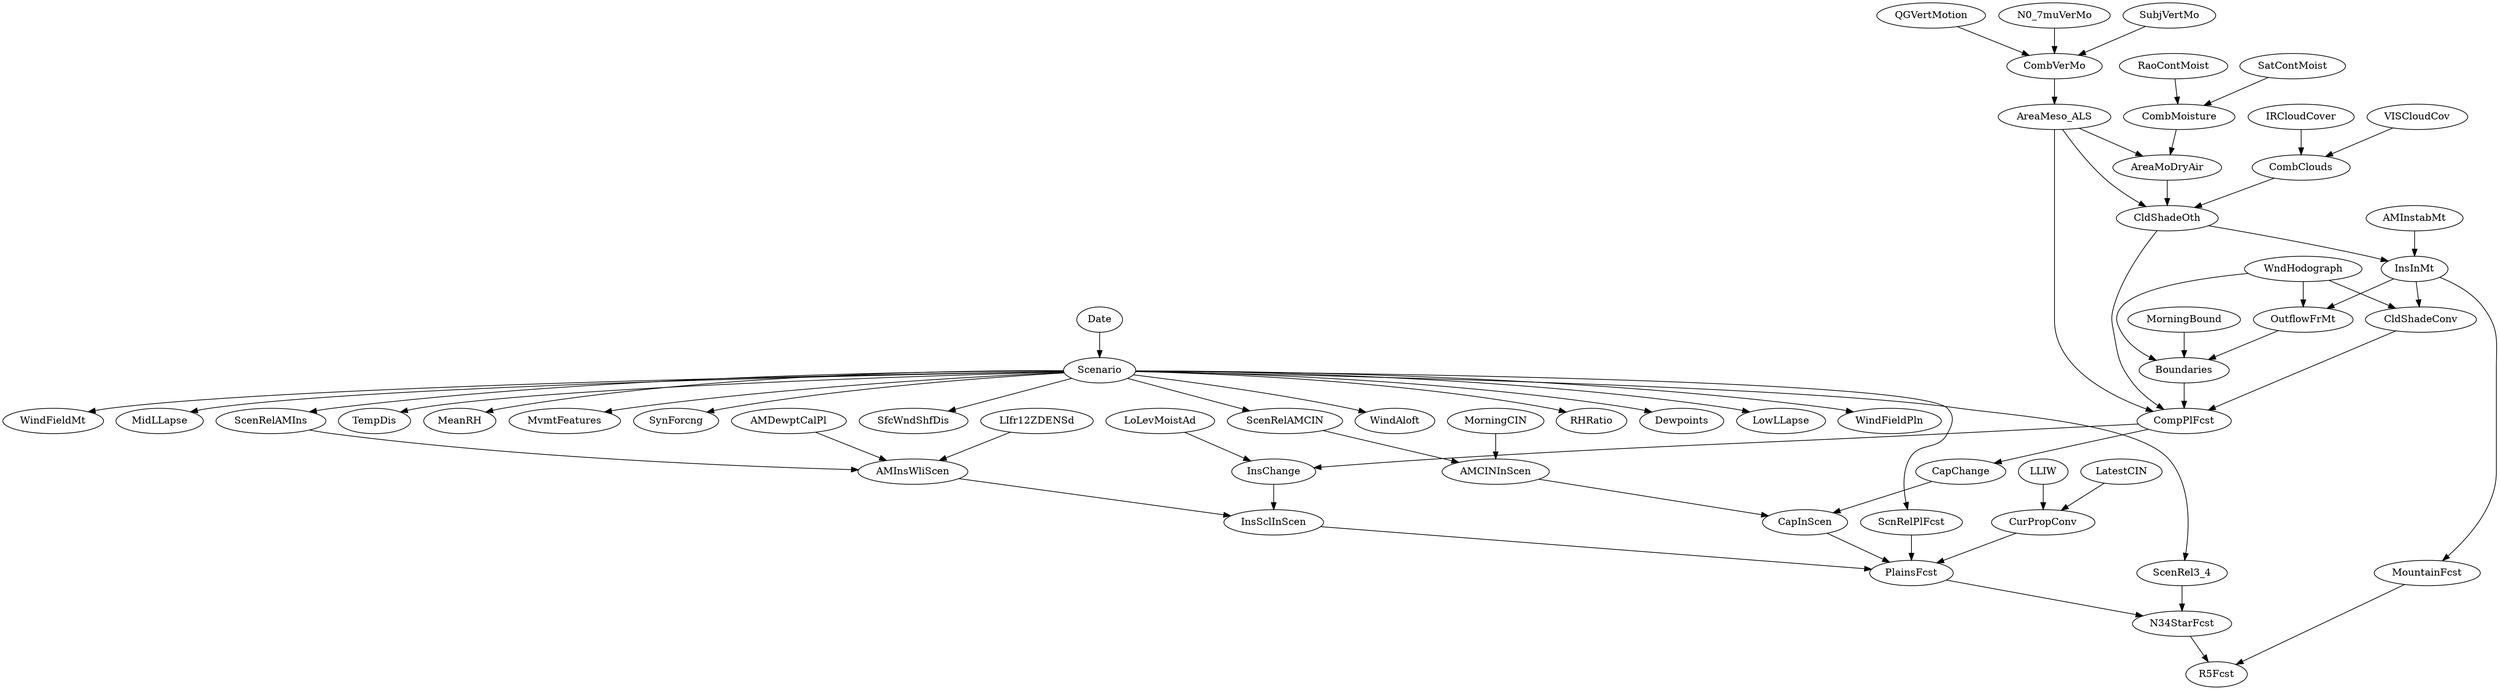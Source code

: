 strict digraph G {
AMInsWliScen;
Boundaries;
AMDewptCalPl;
CompPlFcst;
LoLevMoistAd;
OutflowFrMt;
AMInstabMt;
LLIW;
MvmtFeatures;
IRCloudCover;
CldShadeOth;
SatContMoist;
SynForcng;
SfcWndShfDis;
LatestCIN;
RaoContMoist;
AreaMoDryAir;
WindAloft;
CombClouds;
ScenRelAMIns;
ScenRelAMCIN;
CldShadeConv;
PlainsFcst;
CapChange;
RHRatio;
Date;
AMCINInScen;
InsInMt;
CurPropConv;
MorningBound;
LIfr12ZDENSd;
Dewpoints;
LowLLapse;
QGVertMotion;
ScnRelPlFcst;
WindFieldPln;
WindFieldMt;
WndHodograph;
N0_7muVerMo;
MidLLapse;
R5Fcst;
VISCloudCov;
CombVerMo;
CapInScen;
MorningCIN;
TempDis;
SubjVertMo;
MountainFcst;
InsChange;
Scenario;
InsSclInScen;
MeanRH;
CombMoisture;
ScenRel3_4;
AreaMeso_ALS;
N34StarFcst;
AMInsWliScen -> InsSclInScen;
Boundaries -> CompPlFcst;
AMDewptCalPl -> AMInsWliScen;
CompPlFcst -> CapChange;
CompPlFcst -> InsChange;
LoLevMoistAd -> InsChange;
OutflowFrMt -> Boundaries;
AMInstabMt -> InsInMt;
LLIW -> CurPropConv;
IRCloudCover -> CombClouds;
CldShadeOth -> CompPlFcst;
CldShadeOth -> InsInMt;
SatContMoist -> CombMoisture;
LatestCIN -> CurPropConv;
RaoContMoist -> CombMoisture;
AreaMoDryAir -> CldShadeOth;
CombClouds -> CldShadeOth;
ScenRelAMIns -> AMInsWliScen;
ScenRelAMCIN -> AMCINInScen;
CldShadeConv -> CompPlFcst;
PlainsFcst -> N34StarFcst;
CapChange -> CapInScen;
Date -> Scenario;
AMCINInScen -> CapInScen;
InsInMt -> MountainFcst;
InsInMt -> CldShadeConv;
InsInMt -> OutflowFrMt;
CurPropConv -> PlainsFcst;
MorningBound -> Boundaries;
LIfr12ZDENSd -> AMInsWliScen;
QGVertMotion -> CombVerMo;
ScnRelPlFcst -> PlainsFcst;
WndHodograph -> Boundaries;
WndHodograph -> CldShadeConv;
WndHodograph -> OutflowFrMt;
N0_7muVerMo -> CombVerMo;
VISCloudCov -> CombClouds;
CombVerMo -> AreaMeso_ALS;
CapInScen -> PlainsFcst;
MorningCIN -> AMCINInScen;
SubjVertMo -> CombVerMo;
MountainFcst -> R5Fcst;
InsChange -> InsSclInScen;
Scenario -> WindFieldPln;
Scenario -> WindFieldMt;
Scenario -> ScenRelAMIns;
Scenario -> TempDis;
Scenario -> ScenRelAMCIN;
Scenario -> RHRatio;
Scenario -> LowLLapse;
Scenario -> MidLLapse;
Scenario -> MvmtFeatures;
Scenario -> MeanRH;
Scenario -> SynForcng;
Scenario -> SfcWndShfDis;
Scenario -> Dewpoints;
Scenario -> ScenRel3_4;
Scenario -> WindAloft;
Scenario -> ScnRelPlFcst;
InsSclInScen -> PlainsFcst;
CombMoisture -> AreaMoDryAir;
ScenRel3_4 -> N34StarFcst;
AreaMeso_ALS -> CompPlFcst;
AreaMeso_ALS -> AreaMoDryAir;
AreaMeso_ALS -> CldShadeOth;
N34StarFcst -> R5Fcst;
}
